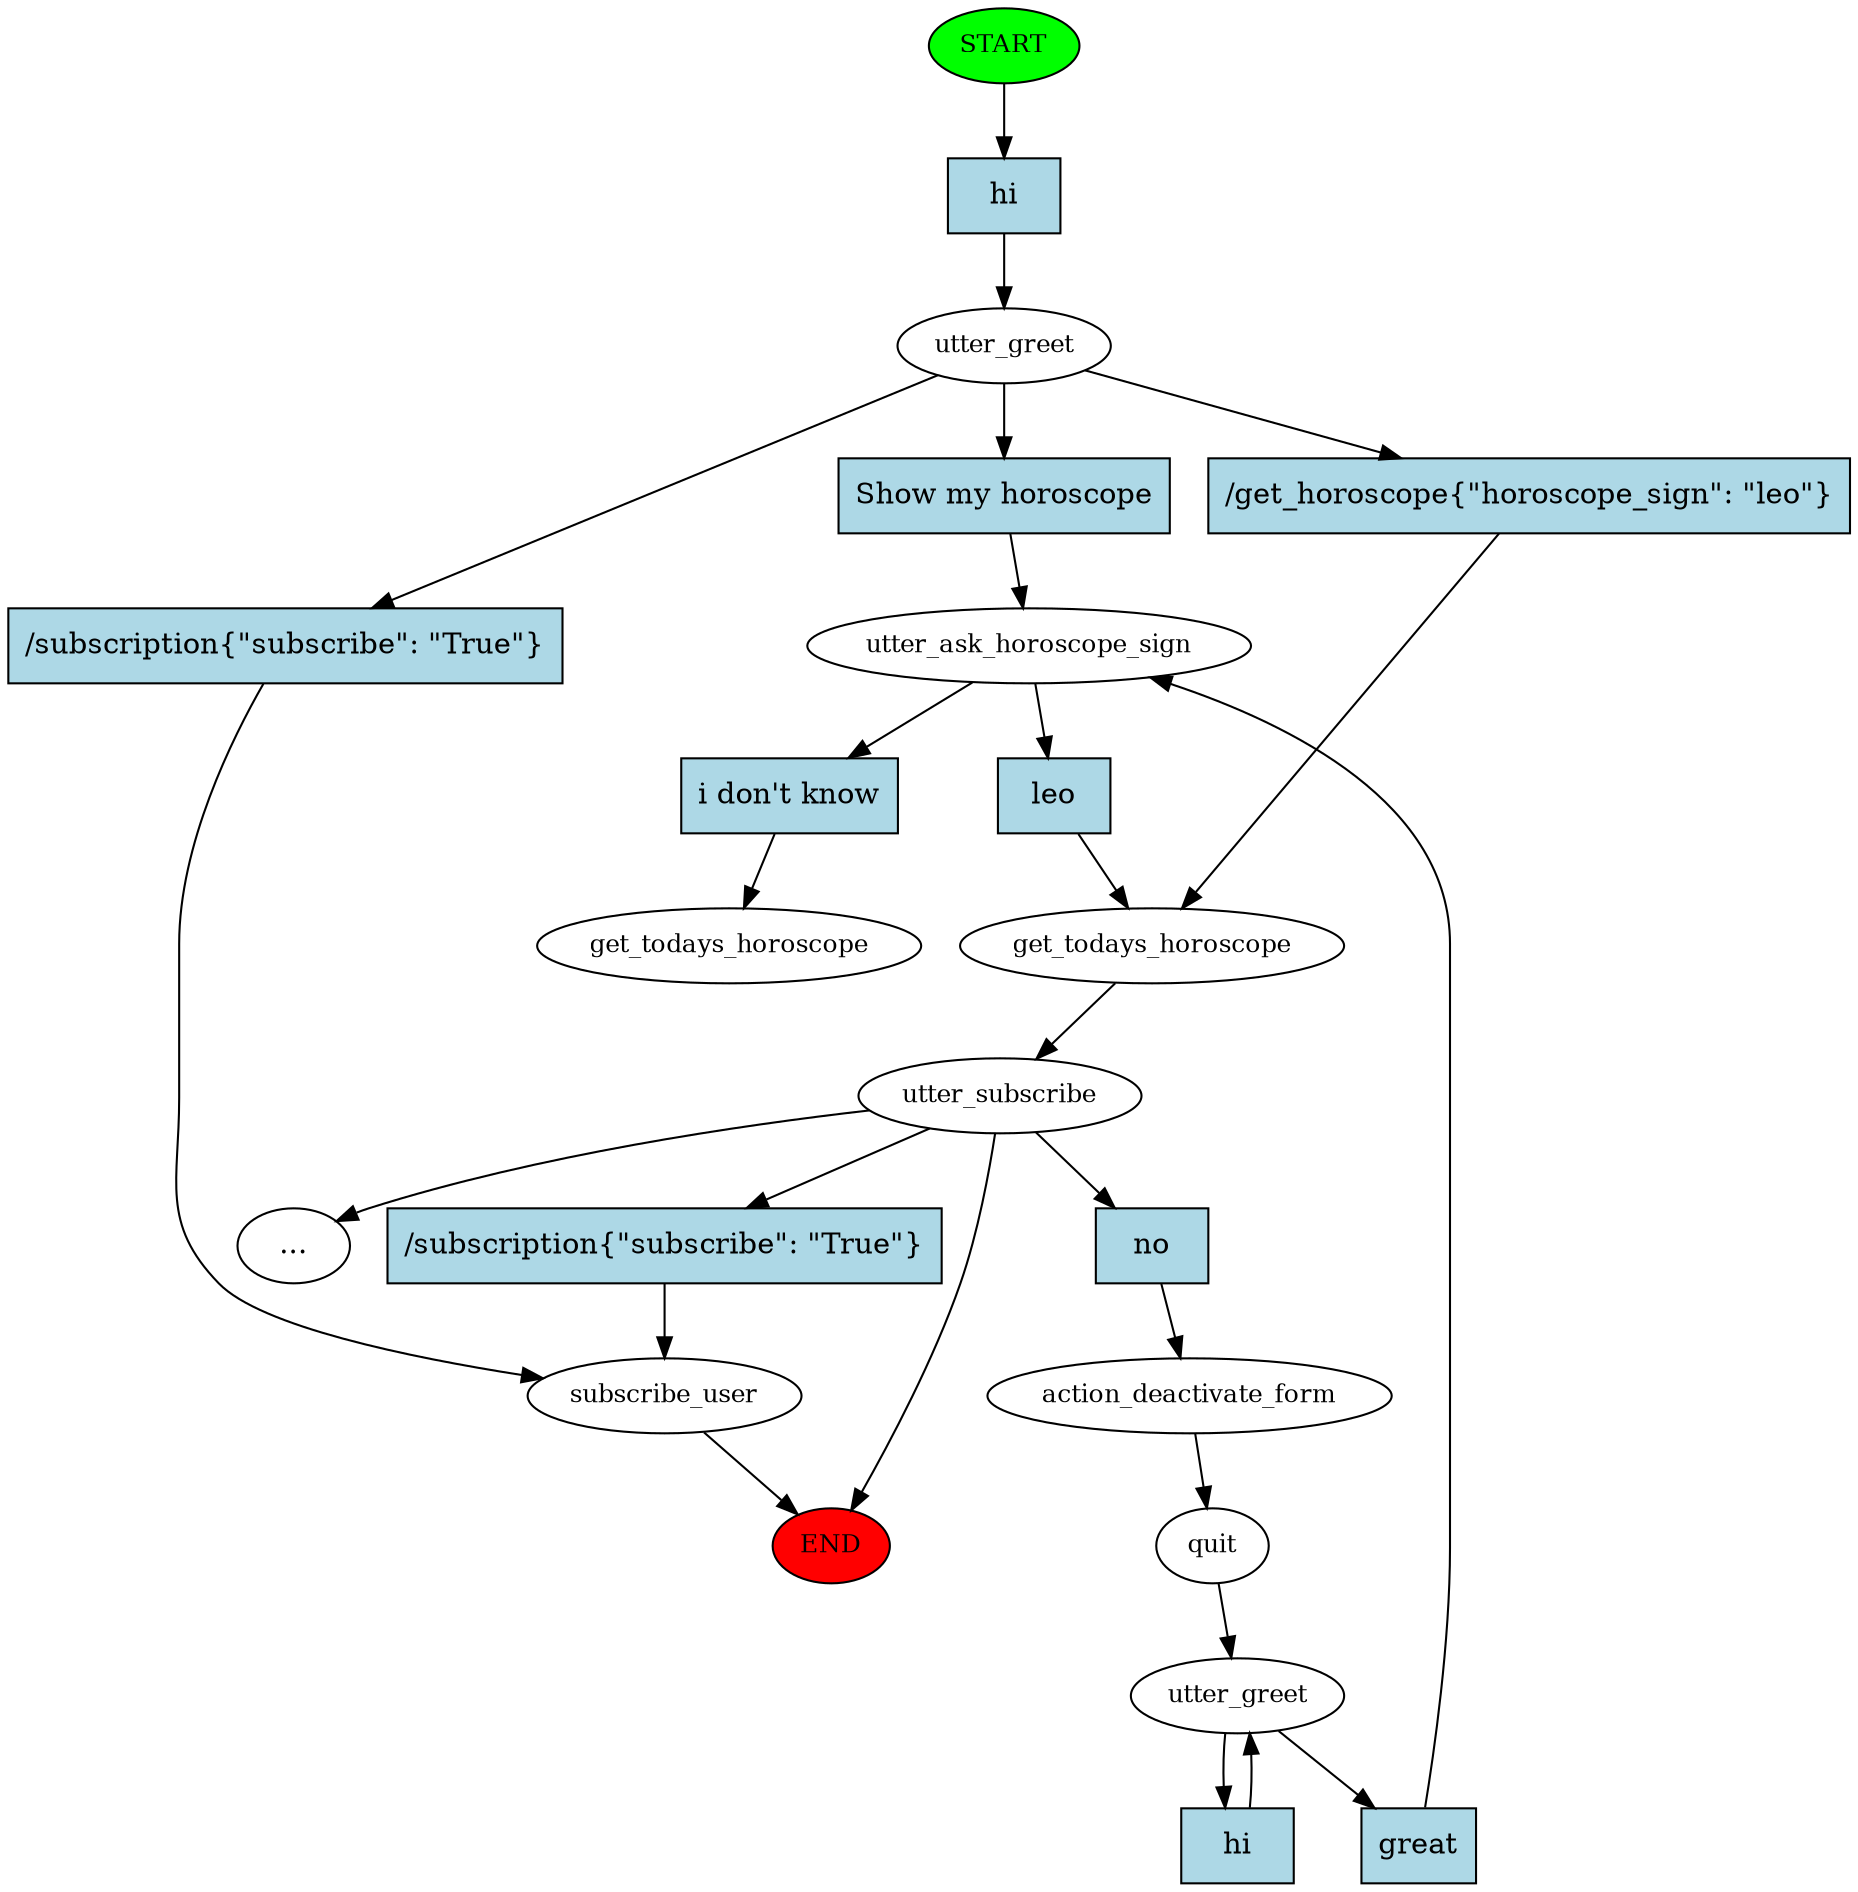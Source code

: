 digraph  {
0 [class="start active", fillcolor=green, fontsize=12, label=START, style=filled];
"-1" [class=end, fillcolor=red, fontsize=12, label=END, style=filled];
1 [class=active, fontsize=12, label=utter_greet];
2 [class=active, fontsize=12, label=utter_ask_horoscope_sign];
3 [class=active, fontsize=12, label=get_todays_horoscope];
4 [class=active, fontsize=12, label=utter_subscribe];
12 [class="", fontsize=12, label=subscribe_user];
"-4" [class=ellipsis, label="..."];
22 [class=active, fontsize=12, label=action_deactivate_form];
23 [class=active, fontsize=12, label=quit];
24 [class=active, fontsize=12, label=utter_greet];
27 [class="dashed active", fontsize=12, label=get_todays_horoscope];
28 [class="intent active", fillcolor=lightblue, label=hi, shape=rect, style=filled];
29 [class="intent active", fillcolor=lightblue, label="Show\ my\ horoscope", shape=rect, style=filled];
30 [class=intent, fillcolor=lightblue, label="/get_horoscope\{\"horoscope_sign\":\ \"leo\"\}", shape=rect, style=filled];
31 [class=intent, fillcolor=lightblue, label="/subscription\{\"subscribe\":\ \"True\"\}", shape=rect, style=filled];
32 [class="intent active", fillcolor=lightblue, label=leo, shape=rect, style=filled];
33 [class="intent active", fillcolor=lightblue, label="i\ don't\ know", shape=rect, style=filled];
34 [class=intent, fillcolor=lightblue, label="/subscription\{\"subscribe\":\ \"True\"\}", shape=rect, style=filled];
35 [class="intent active", fillcolor=lightblue, label=no, shape=rect, style=filled];
36 [class="intent active", fillcolor=lightblue, label=great, shape=rect, style=filled];
37 [class="intent active", fillcolor=lightblue, label=hi, shape=rect, style=filled];
0 -> 28  [class=active, key=0];
1 -> 29  [class=active, key=0];
1 -> 30  [class="", key=0];
1 -> 31  [class="", key=0];
2 -> 32  [class=active, key=0];
2 -> 33  [class=active, key=0];
3 -> 4  [class=active, key=NONE, label=""];
4 -> "-1"  [class="", key=NONE, label=""];
4 -> "-4"  [class="", key=NONE, label=""];
4 -> 34  [class="", key=0];
4 -> 35  [class=active, key=0];
12 -> "-1"  [class="", key=NONE, label=""];
22 -> 23  [class=active, key=NONE, label=""];
23 -> 24  [class=active, key=NONE, label=""];
24 -> 36  [class=active, key=0];
24 -> 37  [class=active, key=0];
28 -> 1  [class=active, key=0];
29 -> 2  [class=active, key=0];
30 -> 3  [class="", key=0];
31 -> 12  [class="", key=0];
32 -> 3  [class=active, key=0];
33 -> 27  [class=active, key=0];
34 -> 12  [class="", key=0];
35 -> 22  [class=active, key=0];
36 -> 2  [class=active, key=0];
37 -> 24  [class=active, key=0];
}
